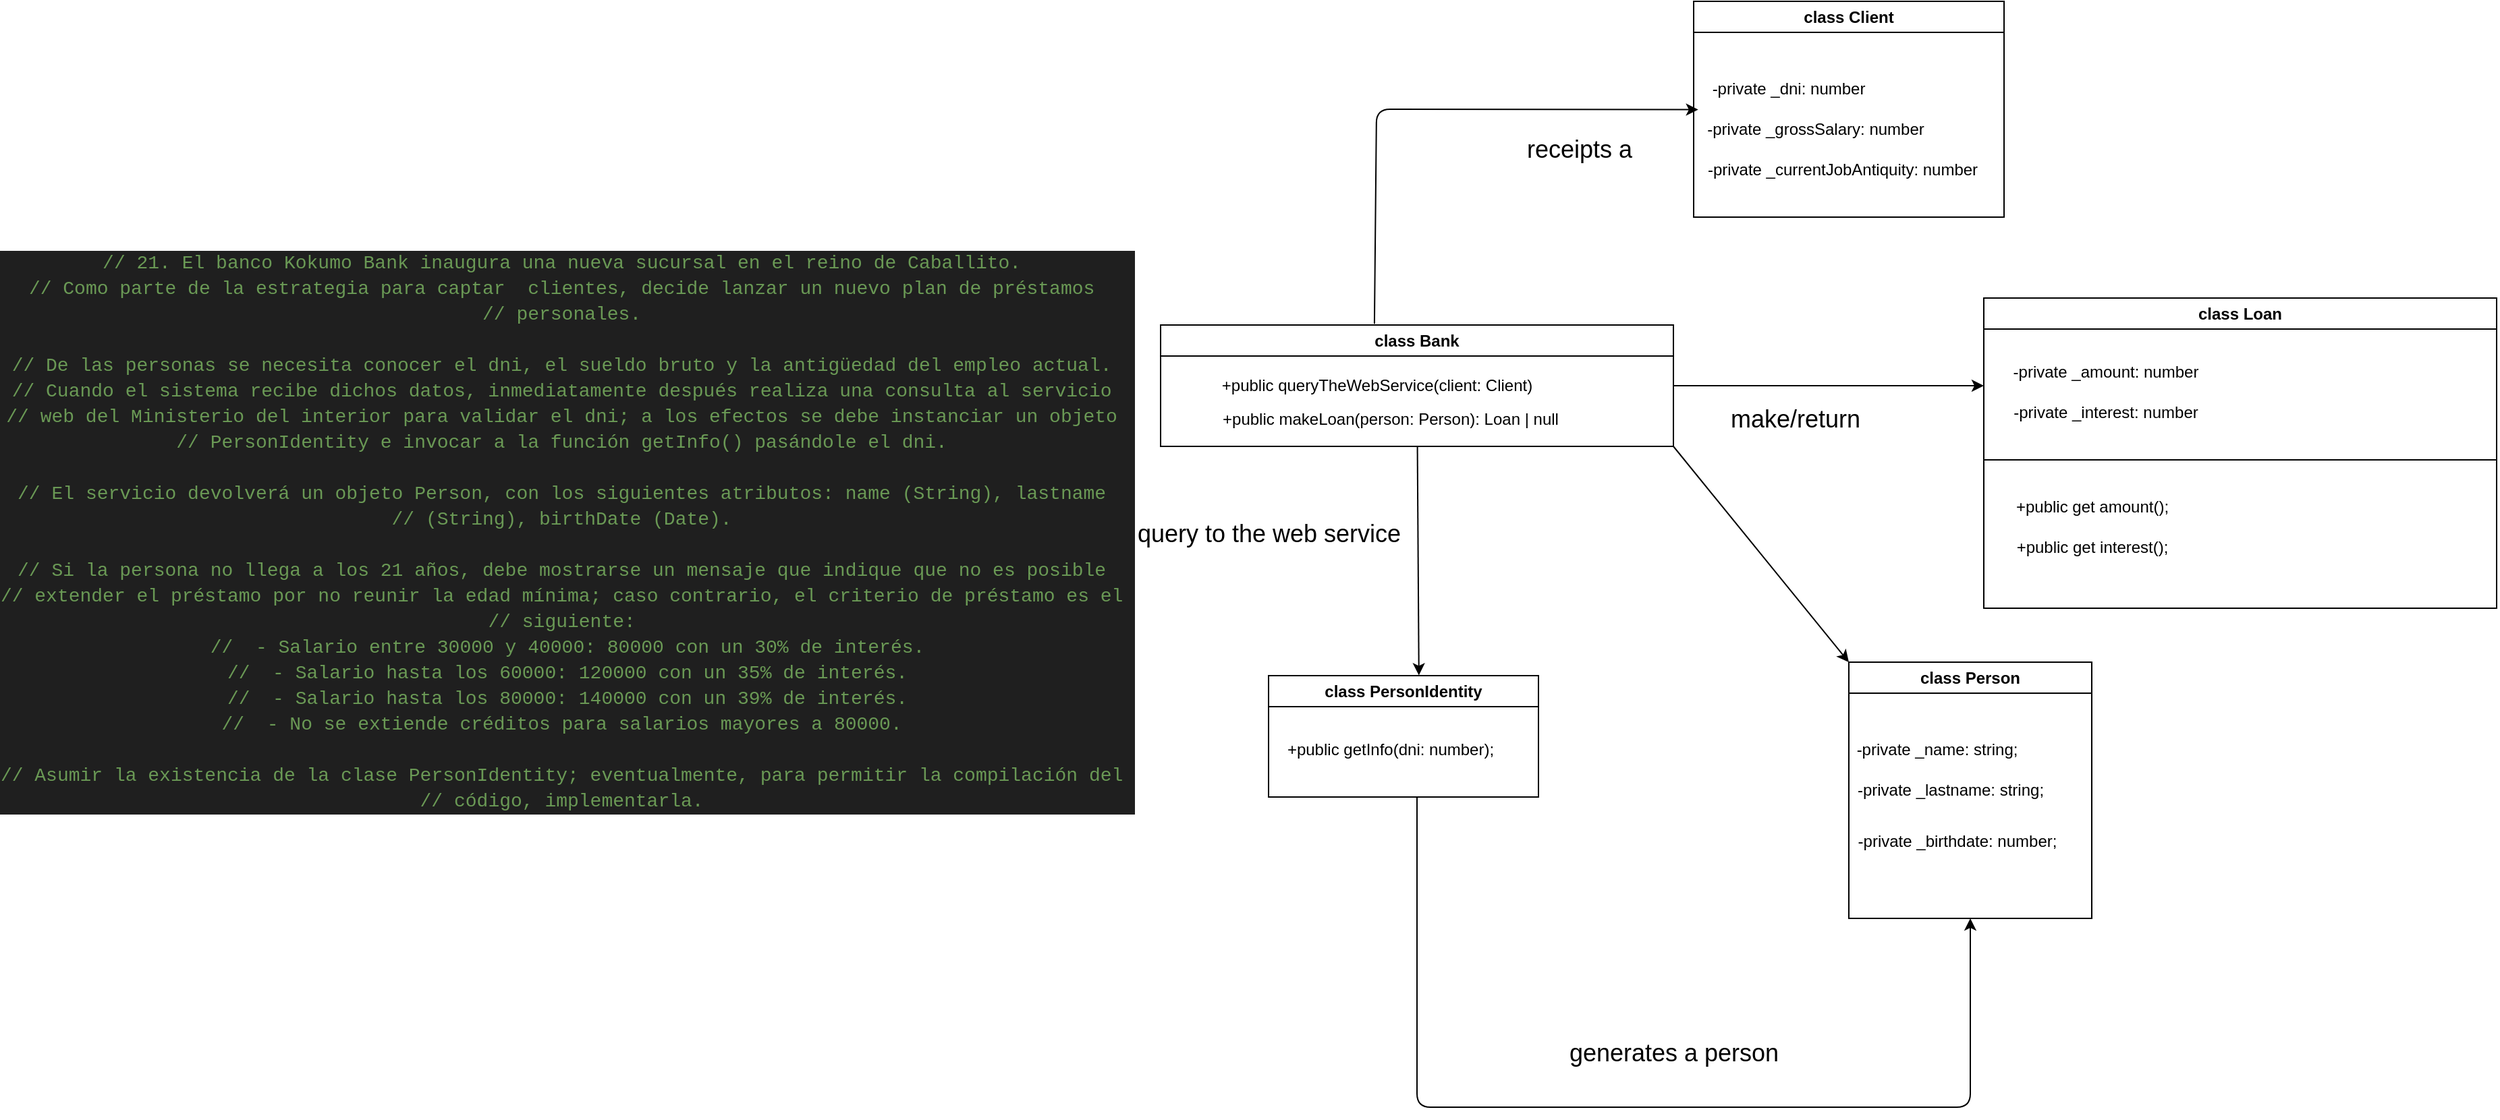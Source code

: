 <mxfile>
    <diagram id="Z-ciiug507c_4vXZ9-Bu" name="Page-1">
        <mxGraphModel dx="2077" dy="1904" grid="1" gridSize="10" guides="1" tooltips="1" connect="1" arrows="1" fold="1" page="1" pageScale="1" pageWidth="850" pageHeight="1100" math="0" shadow="0">
            <root>
                <mxCell id="0"/>
                <mxCell id="1" parent="0"/>
                <mxCell id="2" value="&lt;div style=&quot;color: rgb(204, 204, 204); background-color: rgb(31, 31, 31); font-family: Consolas, &amp;quot;Courier New&amp;quot;, monospace; font-size: 14px; line-height: 19px; white-space-collapse: preserve;&quot;&gt;&lt;div&gt;&lt;span style=&quot;color: #6a9955;&quot;&gt;// 21. El banco Kokumo Bank inaugura una nueva sucursal en el reino de Caballito. &lt;/span&gt;&lt;/div&gt;&lt;div&gt;&lt;span style=&quot;color: #6a9955;&quot;&gt;// Como parte de la estrategia para captar &amp;nbsp;clientes, decide lanzar un nuevo plan de préstamos &lt;/span&gt;&lt;/div&gt;&lt;div&gt;&lt;span style=&quot;color: #6a9955;&quot;&gt;// personales. &lt;/span&gt;&lt;/div&gt;&lt;br&gt;&lt;div&gt;&lt;span style=&quot;color: #6a9955;&quot;&gt;// De las personas se necesita conocer el dni, el sueldo bruto y la antigüedad del empleo actual. &lt;/span&gt;&lt;/div&gt;&lt;div&gt;&lt;span style=&quot;color: #6a9955;&quot;&gt;// Cuando el sistema recibe dichos datos, inmediatamente después realiza una consulta al servicio &lt;/span&gt;&lt;/div&gt;&lt;div&gt;&lt;span style=&quot;color: #6a9955;&quot;&gt;// web del Ministerio del interior para validar el dni; a los efectos se debe instanciar un objeto &lt;/span&gt;&lt;/div&gt;&lt;div&gt;&lt;span style=&quot;color: #6a9955;&quot;&gt;// PersonIdentity e invocar a la función getInfo() pasándole el dni. &lt;/span&gt;&lt;/div&gt;&lt;br&gt;&lt;div&gt;&lt;span style=&quot;color: #6a9955;&quot;&gt;// El servicio devolverá un objeto Person, con los siguientes atributos: name (String), lastname &lt;/span&gt;&lt;/div&gt;&lt;div&gt;&lt;span style=&quot;color: #6a9955;&quot;&gt;// (String), birthDate (Date). &lt;/span&gt;&lt;/div&gt;&lt;br&gt;&lt;div&gt;&lt;span style=&quot;color: #6a9955;&quot;&gt;// Si la persona no llega a los 21 años, debe mostrarse un mensaje que indique que no es posible &lt;/span&gt;&lt;/div&gt;&lt;div&gt;&lt;span style=&quot;color: #6a9955;&quot;&gt;// extender el préstamo por no reunir la edad mínima; caso contrario, el criterio de préstamo es el &lt;/span&gt;&lt;/div&gt;&lt;div&gt;&lt;span style=&quot;color: #6a9955;&quot;&gt;// siguiente: &lt;/span&gt;&lt;/div&gt;&lt;div&gt;&lt;span style=&quot;color: #6a9955;&quot;&gt;// &amp;nbsp;- Salario entre 30000 y 40000: 80000 con un 30% de interés.&lt;/span&gt;&lt;/div&gt;&lt;div&gt;&lt;span style=&quot;color: #6a9955;&quot;&gt;// &amp;nbsp;- Salario hasta los 60000: 120000 con un 35% de interés.&lt;/span&gt;&lt;/div&gt;&lt;div&gt;&lt;span style=&quot;color: #6a9955;&quot;&gt;// &amp;nbsp;- Salario hasta los 80000: 140000 con un 39% de interés.&lt;/span&gt;&lt;/div&gt;&lt;div&gt;&lt;span style=&quot;color: #6a9955;&quot;&gt;// &amp;nbsp;- No se extiende créditos para salarios mayores a 80000. &lt;/span&gt;&lt;/div&gt;&lt;br&gt;&lt;div&gt;&lt;span style=&quot;color: #6a9955;&quot;&gt;// Asumir la existencia de la clase PersonIdentity; eventualmente, para permitir la compilación del &lt;/span&gt;&lt;/div&gt;&lt;div&gt;&lt;span style=&quot;color: #6a9955;&quot;&gt;// código, implementarla. &lt;/span&gt;&lt;/div&gt;&lt;/div&gt;" style="text;html=1;align=center;verticalAlign=middle;resizable=0;points=[];autosize=1;strokeColor=none;fillColor=none;" vertex="1" parent="1">
                    <mxGeometry x="45" y="-82" width="790" height="430" as="geometry"/>
                </mxCell>
                <mxCell id="3" value="class Person" style="swimlane;whiteSpace=wrap;html=1;" vertex="1" parent="1">
                    <mxGeometry x="1390" y="230" width="180" height="190" as="geometry"/>
                </mxCell>
                <mxCell id="11" value="-private _name: string;" style="text;html=1;align=center;verticalAlign=middle;resizable=0;points=[];autosize=1;strokeColor=none;fillColor=none;" vertex="1" parent="3">
                    <mxGeometry x="-5" y="50" width="140" height="30" as="geometry"/>
                </mxCell>
                <mxCell id="12" value="-private _lastname: string;" style="text;html=1;align=center;verticalAlign=middle;resizable=0;points=[];autosize=1;strokeColor=none;fillColor=none;" vertex="1" parent="3">
                    <mxGeometry x="-5" y="80" width="160" height="30" as="geometry"/>
                </mxCell>
                <mxCell id="13" value="-private _birthdate: number;" style="text;html=1;align=center;verticalAlign=middle;resizable=0;points=[];autosize=1;strokeColor=none;fillColor=none;" vertex="1" parent="3">
                    <mxGeometry x="-5" y="118" width="170" height="30" as="geometry"/>
                </mxCell>
                <mxCell id="9" value="class PersonIdentity" style="swimlane;whiteSpace=wrap;html=1;" vertex="1" parent="1">
                    <mxGeometry x="960" y="240" width="200" height="90" as="geometry"/>
                </mxCell>
                <mxCell id="10" value="+public getInfo(dni: number);" style="text;html=1;align=center;verticalAlign=middle;resizable=0;points=[];autosize=1;strokeColor=none;fillColor=none;" vertex="1" parent="9">
                    <mxGeometry y="40" width="180" height="30" as="geometry"/>
                </mxCell>
                <mxCell id="15" value="class Bank" style="swimlane;whiteSpace=wrap;html=1;" vertex="1" parent="1">
                    <mxGeometry x="880" y="-20" width="380" height="90" as="geometry"/>
                </mxCell>
                <mxCell id="39" value="+public queryTheWebService(client: Client)" style="text;html=1;align=center;verticalAlign=middle;resizable=0;points=[];autosize=1;strokeColor=none;fillColor=none;" vertex="1" parent="15">
                    <mxGeometry x="35" y="30" width="250" height="30" as="geometry"/>
                </mxCell>
                <mxCell id="46" value="+public makeLoan(person: Person): Loan | null" style="text;html=1;align=center;verticalAlign=middle;resizable=0;points=[];autosize=1;strokeColor=none;fillColor=none;" vertex="1" parent="15">
                    <mxGeometry x="35" y="55" width="270" height="30" as="geometry"/>
                </mxCell>
                <mxCell id="17" value="class Loan" style="swimlane;whiteSpace=wrap;html=1;startSize=23;" vertex="1" parent="1">
                    <mxGeometry x="1490" y="-40" width="380" height="230" as="geometry"/>
                </mxCell>
                <mxCell id="18" value="-private _amount: number" style="text;html=1;align=center;verticalAlign=middle;resizable=0;points=[];autosize=1;strokeColor=none;fillColor=none;" vertex="1" parent="17">
                    <mxGeometry x="10" y="40" width="160" height="30" as="geometry"/>
                </mxCell>
                <mxCell id="20" value="-private _interest: number" style="text;html=1;align=center;verticalAlign=middle;resizable=0;points=[];autosize=1;strokeColor=none;fillColor=none;" vertex="1" parent="17">
                    <mxGeometry x="10" y="70" width="160" height="30" as="geometry"/>
                </mxCell>
                <mxCell id="23" value="+public get amount();" style="text;html=1;align=center;verticalAlign=middle;resizable=0;points=[];autosize=1;strokeColor=none;fillColor=none;" vertex="1" parent="17">
                    <mxGeometry x="10" y="140" width="140" height="30" as="geometry"/>
                </mxCell>
                <mxCell id="28" value="+public get interest();" style="text;html=1;align=center;verticalAlign=middle;resizable=0;points=[];autosize=1;strokeColor=none;fillColor=none;" vertex="1" parent="17">
                    <mxGeometry x="10" y="170" width="140" height="30" as="geometry"/>
                </mxCell>
                <mxCell id="29" value="" style="endArrow=none;html=1;" edge="1" parent="17">
                    <mxGeometry width="50" height="50" relative="1" as="geometry">
                        <mxPoint y="120" as="sourcePoint"/>
                        <mxPoint x="380" y="120" as="targetPoint"/>
                    </mxGeometry>
                </mxCell>
                <mxCell id="31" value="class Client" style="swimlane;whiteSpace=wrap;html=1;" vertex="1" parent="1">
                    <mxGeometry x="1275" y="-260" width="230" height="160" as="geometry"/>
                </mxCell>
                <mxCell id="33" value="-private _dni: number" style="text;html=1;align=center;verticalAlign=middle;resizable=0;points=[];autosize=1;strokeColor=none;fillColor=none;" vertex="1" parent="31">
                    <mxGeometry y="50" width="140" height="30" as="geometry"/>
                </mxCell>
                <mxCell id="5" value="-private _grossSalary: number" style="text;html=1;align=center;verticalAlign=middle;resizable=0;points=[];autosize=1;strokeColor=none;fillColor=none;" vertex="1" parent="31">
                    <mxGeometry y="80" width="180" height="30" as="geometry"/>
                </mxCell>
                <mxCell id="6" value="-private _currentJobAntiquity: number" style="text;html=1;align=center;verticalAlign=middle;resizable=0;points=[];autosize=1;strokeColor=none;fillColor=none;" vertex="1" parent="31">
                    <mxGeometry y="110" width="220" height="30" as="geometry"/>
                </mxCell>
                <mxCell id="34" value="" style="edgeStyle=none;orthogonalLoop=1;jettySize=auto;html=1;entryX=0.024;entryY=1.01;entryDx=0;entryDy=0;entryPerimeter=0;exitX=0.417;exitY=-0.01;exitDx=0;exitDy=0;exitPerimeter=0;" edge="1" parent="1" source="15" target="33">
                    <mxGeometry width="100" relative="1" as="geometry">
                        <mxPoint x="890" y="-180" as="sourcePoint"/>
                        <mxPoint x="1040" y="-30" as="targetPoint"/>
                        <Array as="points">
                            <mxPoint x="1040" y="-180"/>
                        </Array>
                    </mxGeometry>
                </mxCell>
                <mxCell id="35" value="&lt;font style=&quot;font-size: 18px;&quot;&gt;receipts a&lt;/font&gt;" style="text;html=1;align=center;verticalAlign=middle;resizable=0;points=[];autosize=1;strokeColor=none;fillColor=none;" vertex="1" parent="1">
                    <mxGeometry x="1140" y="-170" width="100" height="40" as="geometry"/>
                </mxCell>
                <mxCell id="37" value="&lt;font style=&quot;font-size: 18px;&quot;&gt;query to the web service&lt;/font&gt;" style="text;html=1;align=center;verticalAlign=middle;resizable=0;points=[];autosize=1;strokeColor=none;fillColor=none;" vertex="1" parent="1">
                    <mxGeometry x="850" y="115" width="220" height="40" as="geometry"/>
                </mxCell>
                <mxCell id="38" style="edgeStyle=none;html=1;entryX=0.557;entryY=-0.003;entryDx=0;entryDy=0;entryPerimeter=0;" edge="1" parent="1" source="15" target="9">
                    <mxGeometry relative="1" as="geometry"/>
                </mxCell>
                <mxCell id="40" value="" style="edgeStyle=none;orthogonalLoop=1;jettySize=auto;html=1;entryX=0.5;entryY=1;entryDx=0;entryDy=0;" edge="1" parent="1" target="3">
                    <mxGeometry width="100" relative="1" as="geometry">
                        <mxPoint x="1070" y="330" as="sourcePoint"/>
                        <mxPoint x="1300" y="420" as="targetPoint"/>
                        <Array as="points">
                            <mxPoint x="1070" y="560"/>
                            <mxPoint x="1480" y="560"/>
                        </Array>
                    </mxGeometry>
                </mxCell>
                <mxCell id="41" value="&lt;font style=&quot;font-size: 18px;&quot;&gt;generates a person&lt;/font&gt;" style="text;html=1;align=center;verticalAlign=middle;resizable=0;points=[];autosize=1;strokeColor=none;fillColor=none;" vertex="1" parent="1">
                    <mxGeometry x="1170" y="500" width="180" height="40" as="geometry"/>
                </mxCell>
                <mxCell id="43" value="&lt;font style=&quot;font-size: 18px;&quot;&gt;make/return&lt;/font&gt;" style="text;html=1;align=center;verticalAlign=middle;resizable=0;points=[];autosize=1;strokeColor=none;fillColor=none;" vertex="1" parent="1">
                    <mxGeometry x="1290" y="30" width="120" height="40" as="geometry"/>
                </mxCell>
                <mxCell id="45" style="edgeStyle=none;html=1;exitX=1;exitY=0.5;exitDx=0;exitDy=0;" edge="1" parent="1" source="15">
                    <mxGeometry relative="1" as="geometry">
                        <mxPoint x="1490" y="25" as="targetPoint"/>
                    </mxGeometry>
                </mxCell>
                <mxCell id="47" value="" style="edgeStyle=none;orthogonalLoop=1;jettySize=auto;html=1;exitX=1;exitY=1;exitDx=0;exitDy=0;entryX=0;entryY=0;entryDx=0;entryDy=0;" edge="1" parent="1" source="15" target="3">
                    <mxGeometry width="100" relative="1" as="geometry">
                        <mxPoint x="1180" y="140" as="sourcePoint"/>
                        <mxPoint x="1280" y="140" as="targetPoint"/>
                        <Array as="points"/>
                    </mxGeometry>
                </mxCell>
            </root>
        </mxGraphModel>
    </diagram>
</mxfile>